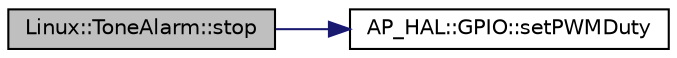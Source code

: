 digraph "Linux::ToneAlarm::stop"
{
 // INTERACTIVE_SVG=YES
  edge [fontname="Helvetica",fontsize="10",labelfontname="Helvetica",labelfontsize="10"];
  node [fontname="Helvetica",fontsize="10",shape=record];
  rankdir="LR";
  Node1 [label="Linux::ToneAlarm::stop",height=0.2,width=0.4,color="black", fillcolor="grey75", style="filled", fontcolor="black"];
  Node1 -> Node2 [color="midnightblue",fontsize="10",style="solid",fontname="Helvetica"];
  Node2 [label="AP_HAL::GPIO::setPWMDuty",height=0.2,width=0.4,color="black", fillcolor="white", style="filled",URL="$classAP__HAL_1_1GPIO.html#ac71c5f61f8ec42df31d7d182d2608156"];
}
